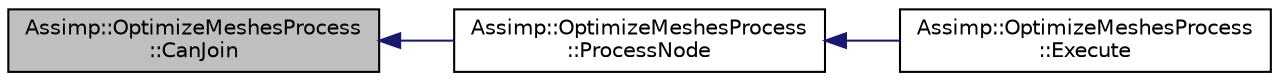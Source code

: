 digraph "Assimp::OptimizeMeshesProcess::CanJoin"
{
  edge [fontname="Helvetica",fontsize="10",labelfontname="Helvetica",labelfontsize="10"];
  node [fontname="Helvetica",fontsize="10",shape=record];
  rankdir="LR";
  Node1 [label="Assimp::OptimizeMeshesProcess\l::CanJoin",height=0.2,width=0.4,color="black", fillcolor="grey75", style="filled", fontcolor="black"];
  Node1 -> Node2 [dir="back",color="midnightblue",fontsize="10",style="solid"];
  Node2 [label="Assimp::OptimizeMeshesProcess\l::ProcessNode",height=0.2,width=0.4,color="black", fillcolor="white", style="filled",URL="$class_assimp_1_1_optimize_meshes_process.html#a362186826ee6914f1ef31170f8231117",tooltip="Do the actual optimization on all meshes of this node. "];
  Node2 -> Node3 [dir="back",color="midnightblue",fontsize="10",style="solid"];
  Node3 [label="Assimp::OptimizeMeshesProcess\l::Execute",height=0.2,width=0.4,color="black", fillcolor="white", style="filled",URL="$class_assimp_1_1_optimize_meshes_process.html#a43232ef13ca41e15bfa237f1f6f19978"];
}

